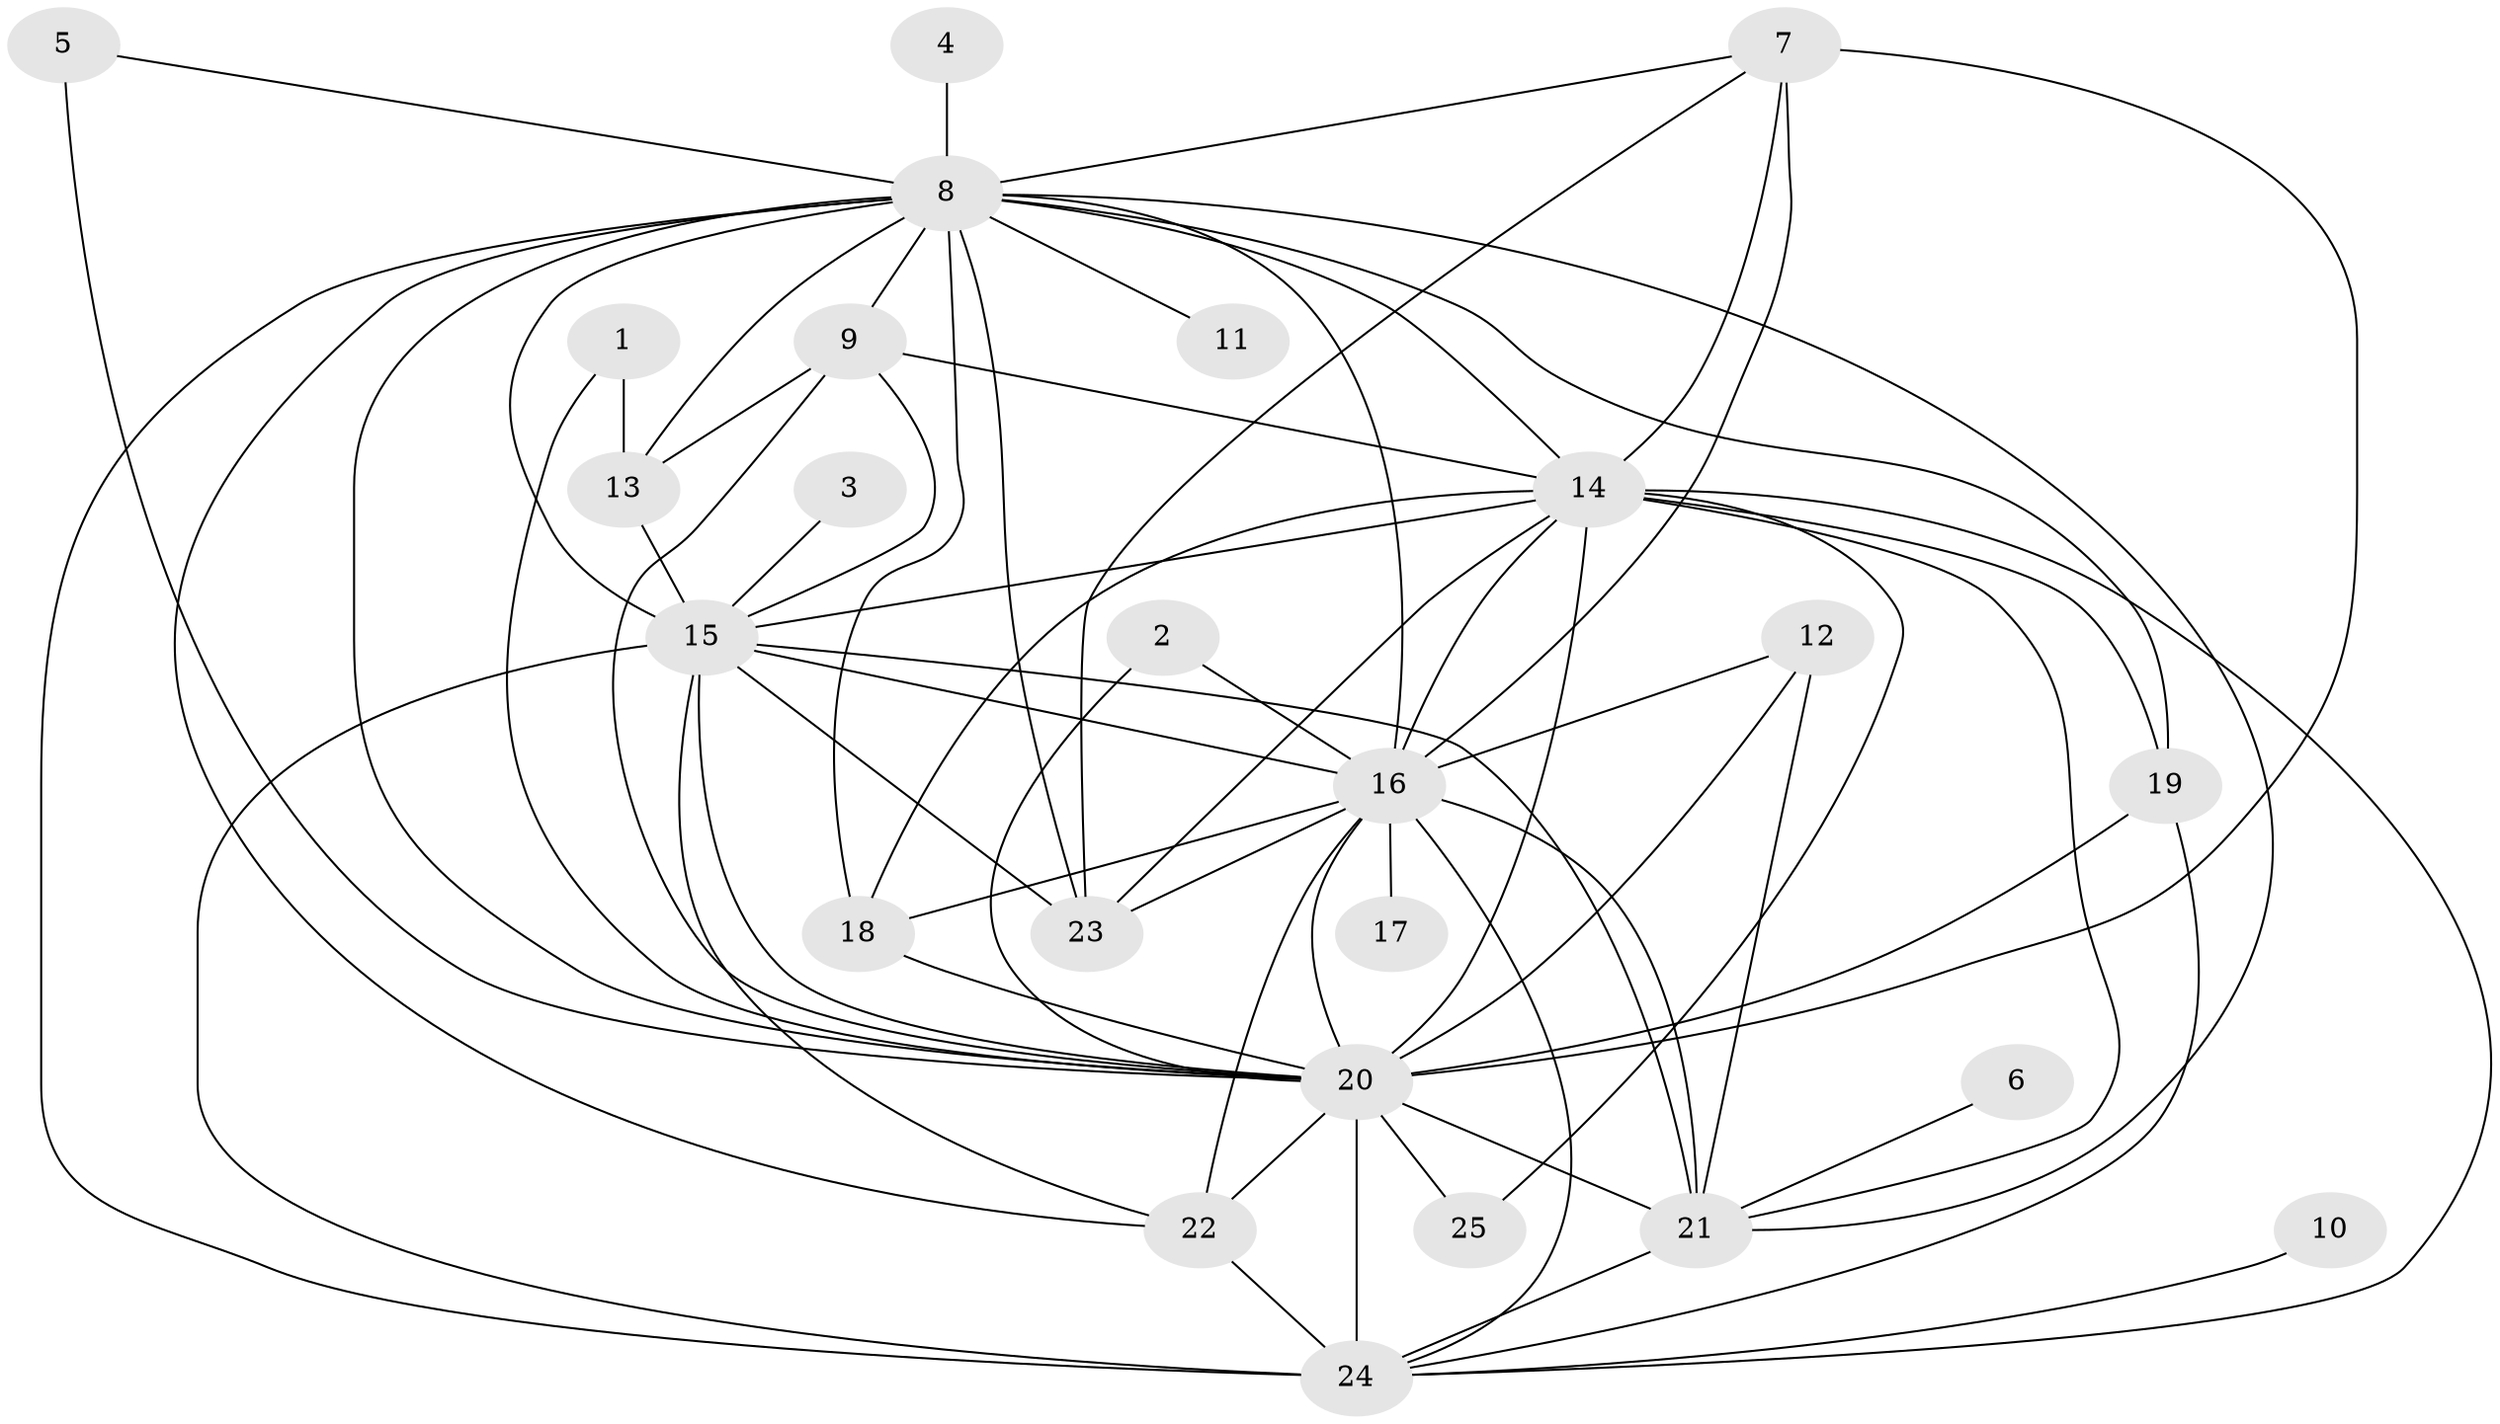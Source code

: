 // original degree distribution, {15: 0.012048192771084338, 24: 0.024096385542168676, 22: 0.012048192771084338, 27: 0.012048192771084338, 17: 0.012048192771084338, 21: 0.012048192771084338, 18: 0.012048192771084338, 14: 0.012048192771084338, 16: 0.012048192771084338, 3: 0.1927710843373494, 2: 0.5662650602409639, 4: 0.0963855421686747, 5: 0.024096385542168676}
// Generated by graph-tools (version 1.1) at 2025/36/03/04/25 23:36:37]
// undirected, 25 vertices, 67 edges
graph export_dot {
  node [color=gray90,style=filled];
  1;
  2;
  3;
  4;
  5;
  6;
  7;
  8;
  9;
  10;
  11;
  12;
  13;
  14;
  15;
  16;
  17;
  18;
  19;
  20;
  21;
  22;
  23;
  24;
  25;
  1 -- 13 [weight=1.0];
  1 -- 20 [weight=2.0];
  2 -- 16 [weight=1.0];
  2 -- 20 [weight=1.0];
  3 -- 15 [weight=1.0];
  4 -- 8 [weight=1.0];
  5 -- 8 [weight=1.0];
  5 -- 20 [weight=2.0];
  6 -- 21 [weight=1.0];
  7 -- 8 [weight=1.0];
  7 -- 14 [weight=2.0];
  7 -- 16 [weight=1.0];
  7 -- 20 [weight=3.0];
  7 -- 23 [weight=1.0];
  8 -- 9 [weight=1.0];
  8 -- 11 [weight=1.0];
  8 -- 13 [weight=1.0];
  8 -- 14 [weight=3.0];
  8 -- 15 [weight=1.0];
  8 -- 16 [weight=2.0];
  8 -- 18 [weight=1.0];
  8 -- 19 [weight=1.0];
  8 -- 20 [weight=5.0];
  8 -- 21 [weight=1.0];
  8 -- 22 [weight=1.0];
  8 -- 23 [weight=2.0];
  8 -- 24 [weight=2.0];
  9 -- 13 [weight=1.0];
  9 -- 14 [weight=1.0];
  9 -- 15 [weight=1.0];
  9 -- 20 [weight=3.0];
  10 -- 24 [weight=1.0];
  12 -- 16 [weight=1.0];
  12 -- 20 [weight=3.0];
  12 -- 21 [weight=1.0];
  13 -- 15 [weight=1.0];
  14 -- 15 [weight=3.0];
  14 -- 16 [weight=5.0];
  14 -- 18 [weight=1.0];
  14 -- 19 [weight=1.0];
  14 -- 20 [weight=10.0];
  14 -- 21 [weight=3.0];
  14 -- 23 [weight=3.0];
  14 -- 24 [weight=3.0];
  14 -- 25 [weight=3.0];
  15 -- 16 [weight=1.0];
  15 -- 20 [weight=4.0];
  15 -- 21 [weight=2.0];
  15 -- 22 [weight=1.0];
  15 -- 23 [weight=1.0];
  15 -- 24 [weight=1.0];
  16 -- 17 [weight=1.0];
  16 -- 18 [weight=1.0];
  16 -- 20 [weight=4.0];
  16 -- 21 [weight=1.0];
  16 -- 22 [weight=1.0];
  16 -- 23 [weight=1.0];
  16 -- 24 [weight=1.0];
  18 -- 20 [weight=1.0];
  19 -- 20 [weight=1.0];
  19 -- 24 [weight=1.0];
  20 -- 21 [weight=4.0];
  20 -- 22 [weight=1.0];
  20 -- 24 [weight=5.0];
  20 -- 25 [weight=2.0];
  21 -- 24 [weight=2.0];
  22 -- 24 [weight=1.0];
}
